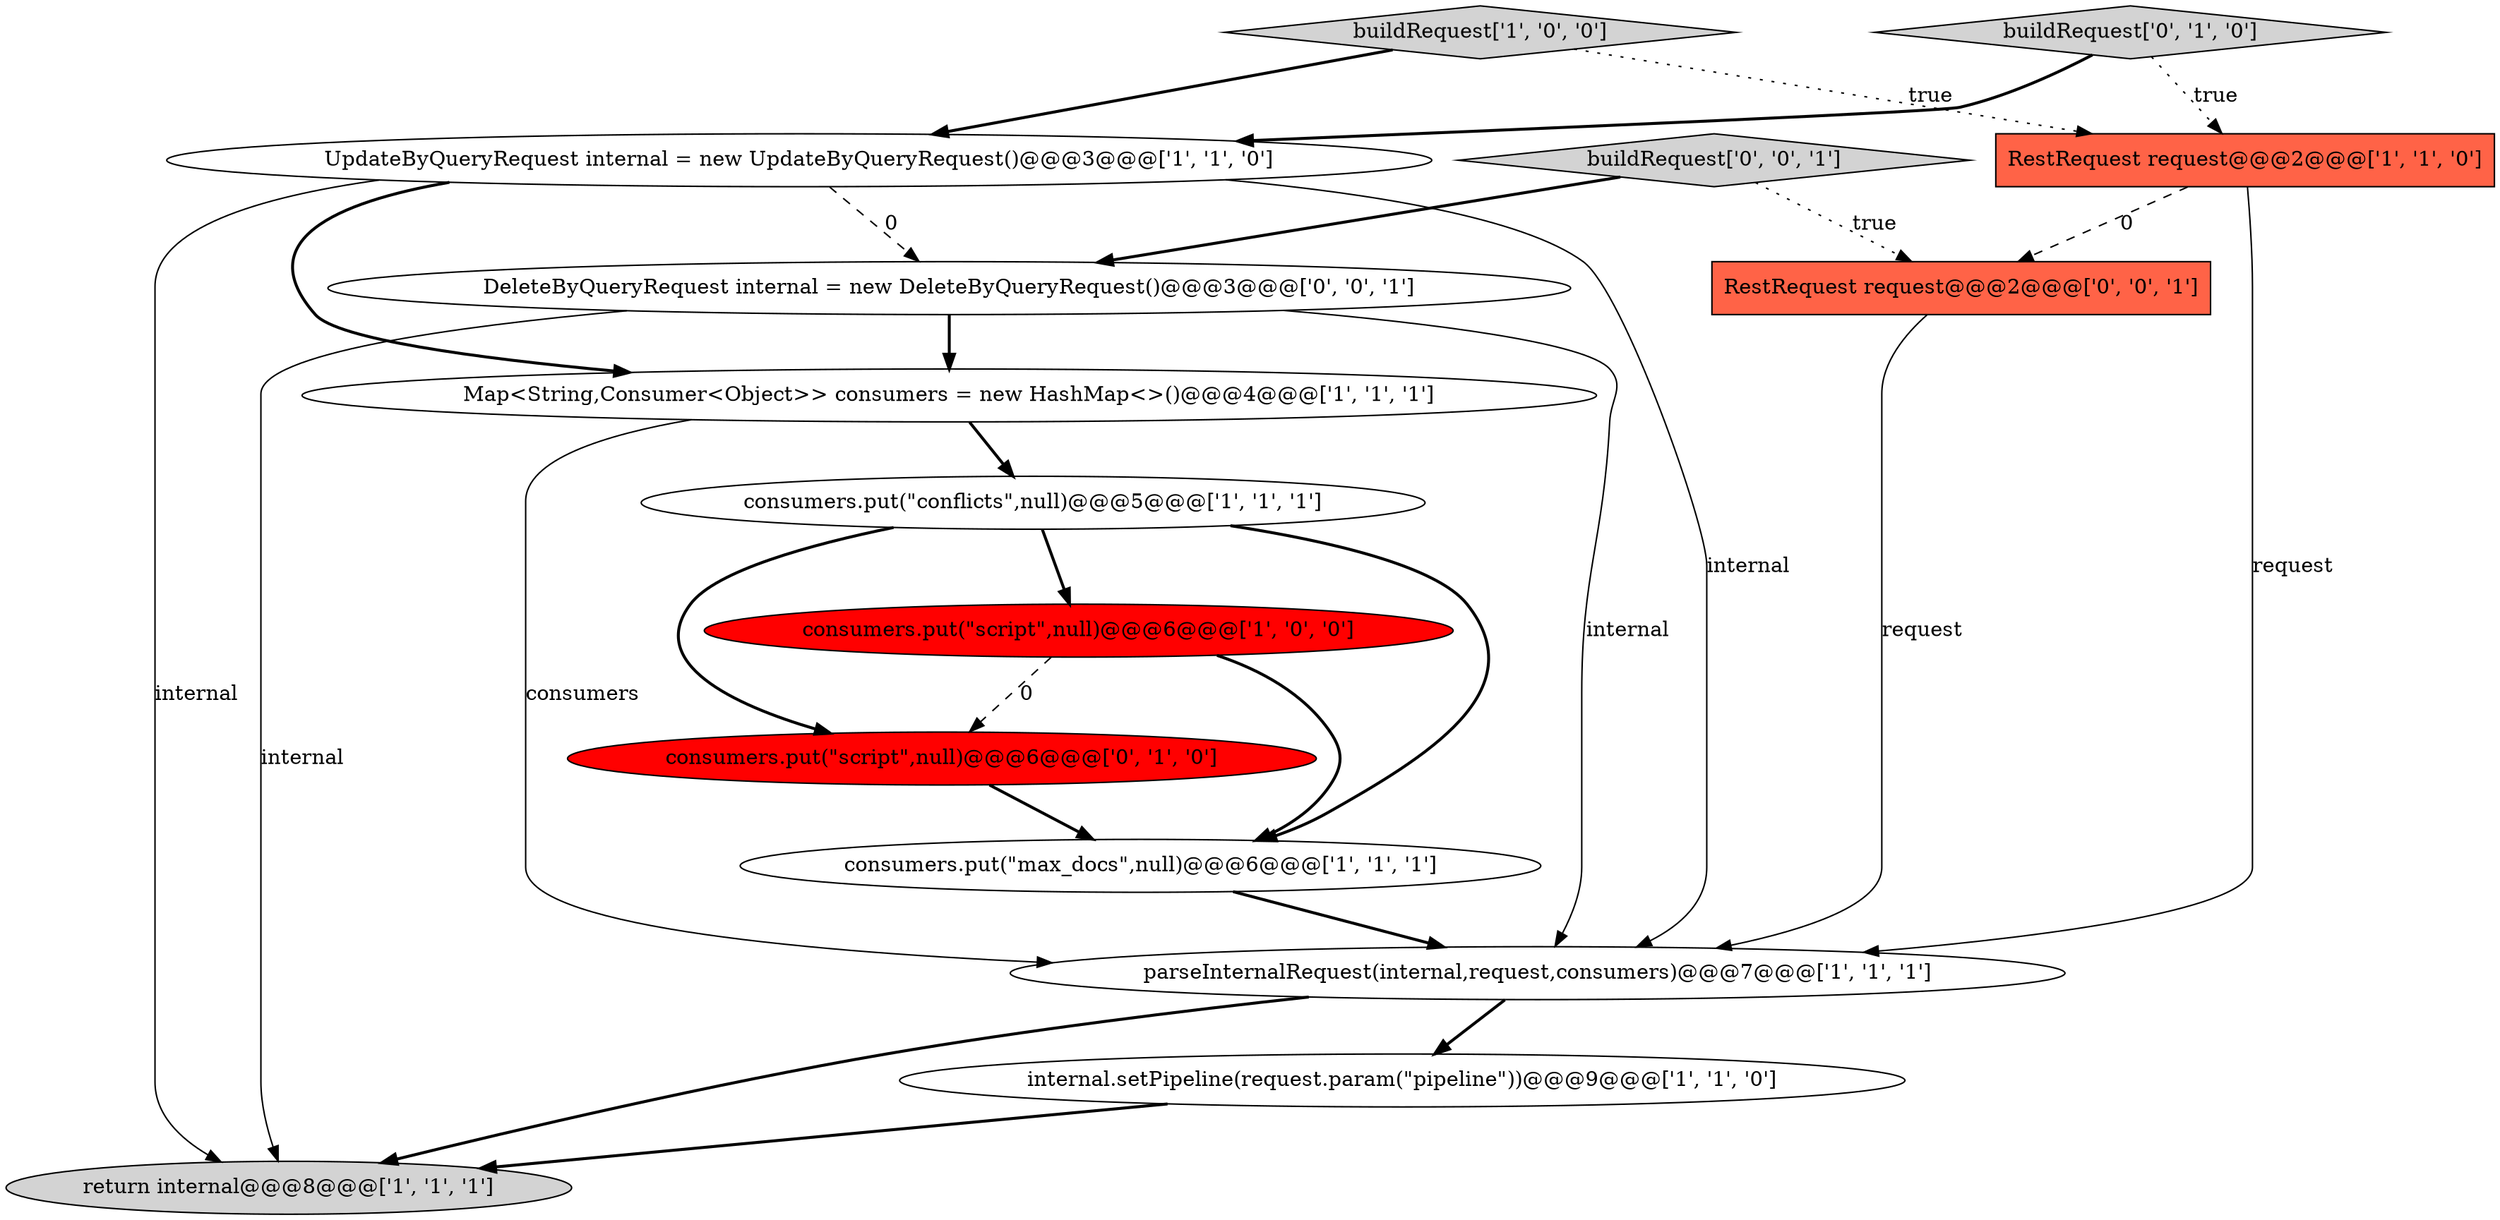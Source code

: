 digraph {
3 [style = filled, label = "consumers.put(\"max_docs\",null)@@@6@@@['1', '1', '1']", fillcolor = white, shape = ellipse image = "AAA0AAABBB1BBB"];
5 [style = filled, label = "buildRequest['1', '0', '0']", fillcolor = lightgray, shape = diamond image = "AAA0AAABBB1BBB"];
6 [style = filled, label = "return internal@@@8@@@['1', '1', '1']", fillcolor = lightgray, shape = ellipse image = "AAA0AAABBB1BBB"];
14 [style = filled, label = "RestRequest request@@@2@@@['0', '0', '1']", fillcolor = tomato, shape = box image = "AAA0AAABBB3BBB"];
10 [style = filled, label = "consumers.put(\"script\",null)@@@6@@@['0', '1', '0']", fillcolor = red, shape = ellipse image = "AAA1AAABBB2BBB"];
4 [style = filled, label = "parseInternalRequest(internal,request,consumers)@@@7@@@['1', '1', '1']", fillcolor = white, shape = ellipse image = "AAA0AAABBB1BBB"];
12 [style = filled, label = "DeleteByQueryRequest internal = new DeleteByQueryRequest()@@@3@@@['0', '0', '1']", fillcolor = white, shape = ellipse image = "AAA0AAABBB3BBB"];
9 [style = filled, label = "UpdateByQueryRequest internal = new UpdateByQueryRequest()@@@3@@@['1', '1', '0']", fillcolor = white, shape = ellipse image = "AAA0AAABBB1BBB"];
11 [style = filled, label = "buildRequest['0', '1', '0']", fillcolor = lightgray, shape = diamond image = "AAA0AAABBB2BBB"];
8 [style = filled, label = "RestRequest request@@@2@@@['1', '1', '0']", fillcolor = tomato, shape = box image = "AAA0AAABBB1BBB"];
7 [style = filled, label = "consumers.put(\"conflicts\",null)@@@5@@@['1', '1', '1']", fillcolor = white, shape = ellipse image = "AAA0AAABBB1BBB"];
13 [style = filled, label = "buildRequest['0', '0', '1']", fillcolor = lightgray, shape = diamond image = "AAA0AAABBB3BBB"];
0 [style = filled, label = "Map<String,Consumer<Object>> consumers = new HashMap<>()@@@4@@@['1', '1', '1']", fillcolor = white, shape = ellipse image = "AAA0AAABBB1BBB"];
1 [style = filled, label = "internal.setPipeline(request.param(\"pipeline\"))@@@9@@@['1', '1', '0']", fillcolor = white, shape = ellipse image = "AAA0AAABBB1BBB"];
2 [style = filled, label = "consumers.put(\"script\",null)@@@6@@@['1', '0', '0']", fillcolor = red, shape = ellipse image = "AAA1AAABBB1BBB"];
9->0 [style = bold, label=""];
5->9 [style = bold, label=""];
7->10 [style = bold, label=""];
4->6 [style = bold, label=""];
12->4 [style = solid, label="internal"];
2->3 [style = bold, label=""];
14->4 [style = solid, label="request"];
10->3 [style = bold, label=""];
8->14 [style = dashed, label="0"];
11->9 [style = bold, label=""];
12->0 [style = bold, label=""];
3->4 [style = bold, label=""];
7->3 [style = bold, label=""];
2->10 [style = dashed, label="0"];
0->7 [style = bold, label=""];
1->6 [style = bold, label=""];
13->12 [style = bold, label=""];
7->2 [style = bold, label=""];
9->6 [style = solid, label="internal"];
12->6 [style = solid, label="internal"];
11->8 [style = dotted, label="true"];
4->1 [style = bold, label=""];
9->12 [style = dashed, label="0"];
8->4 [style = solid, label="request"];
5->8 [style = dotted, label="true"];
13->14 [style = dotted, label="true"];
9->4 [style = solid, label="internal"];
0->4 [style = solid, label="consumers"];
}
